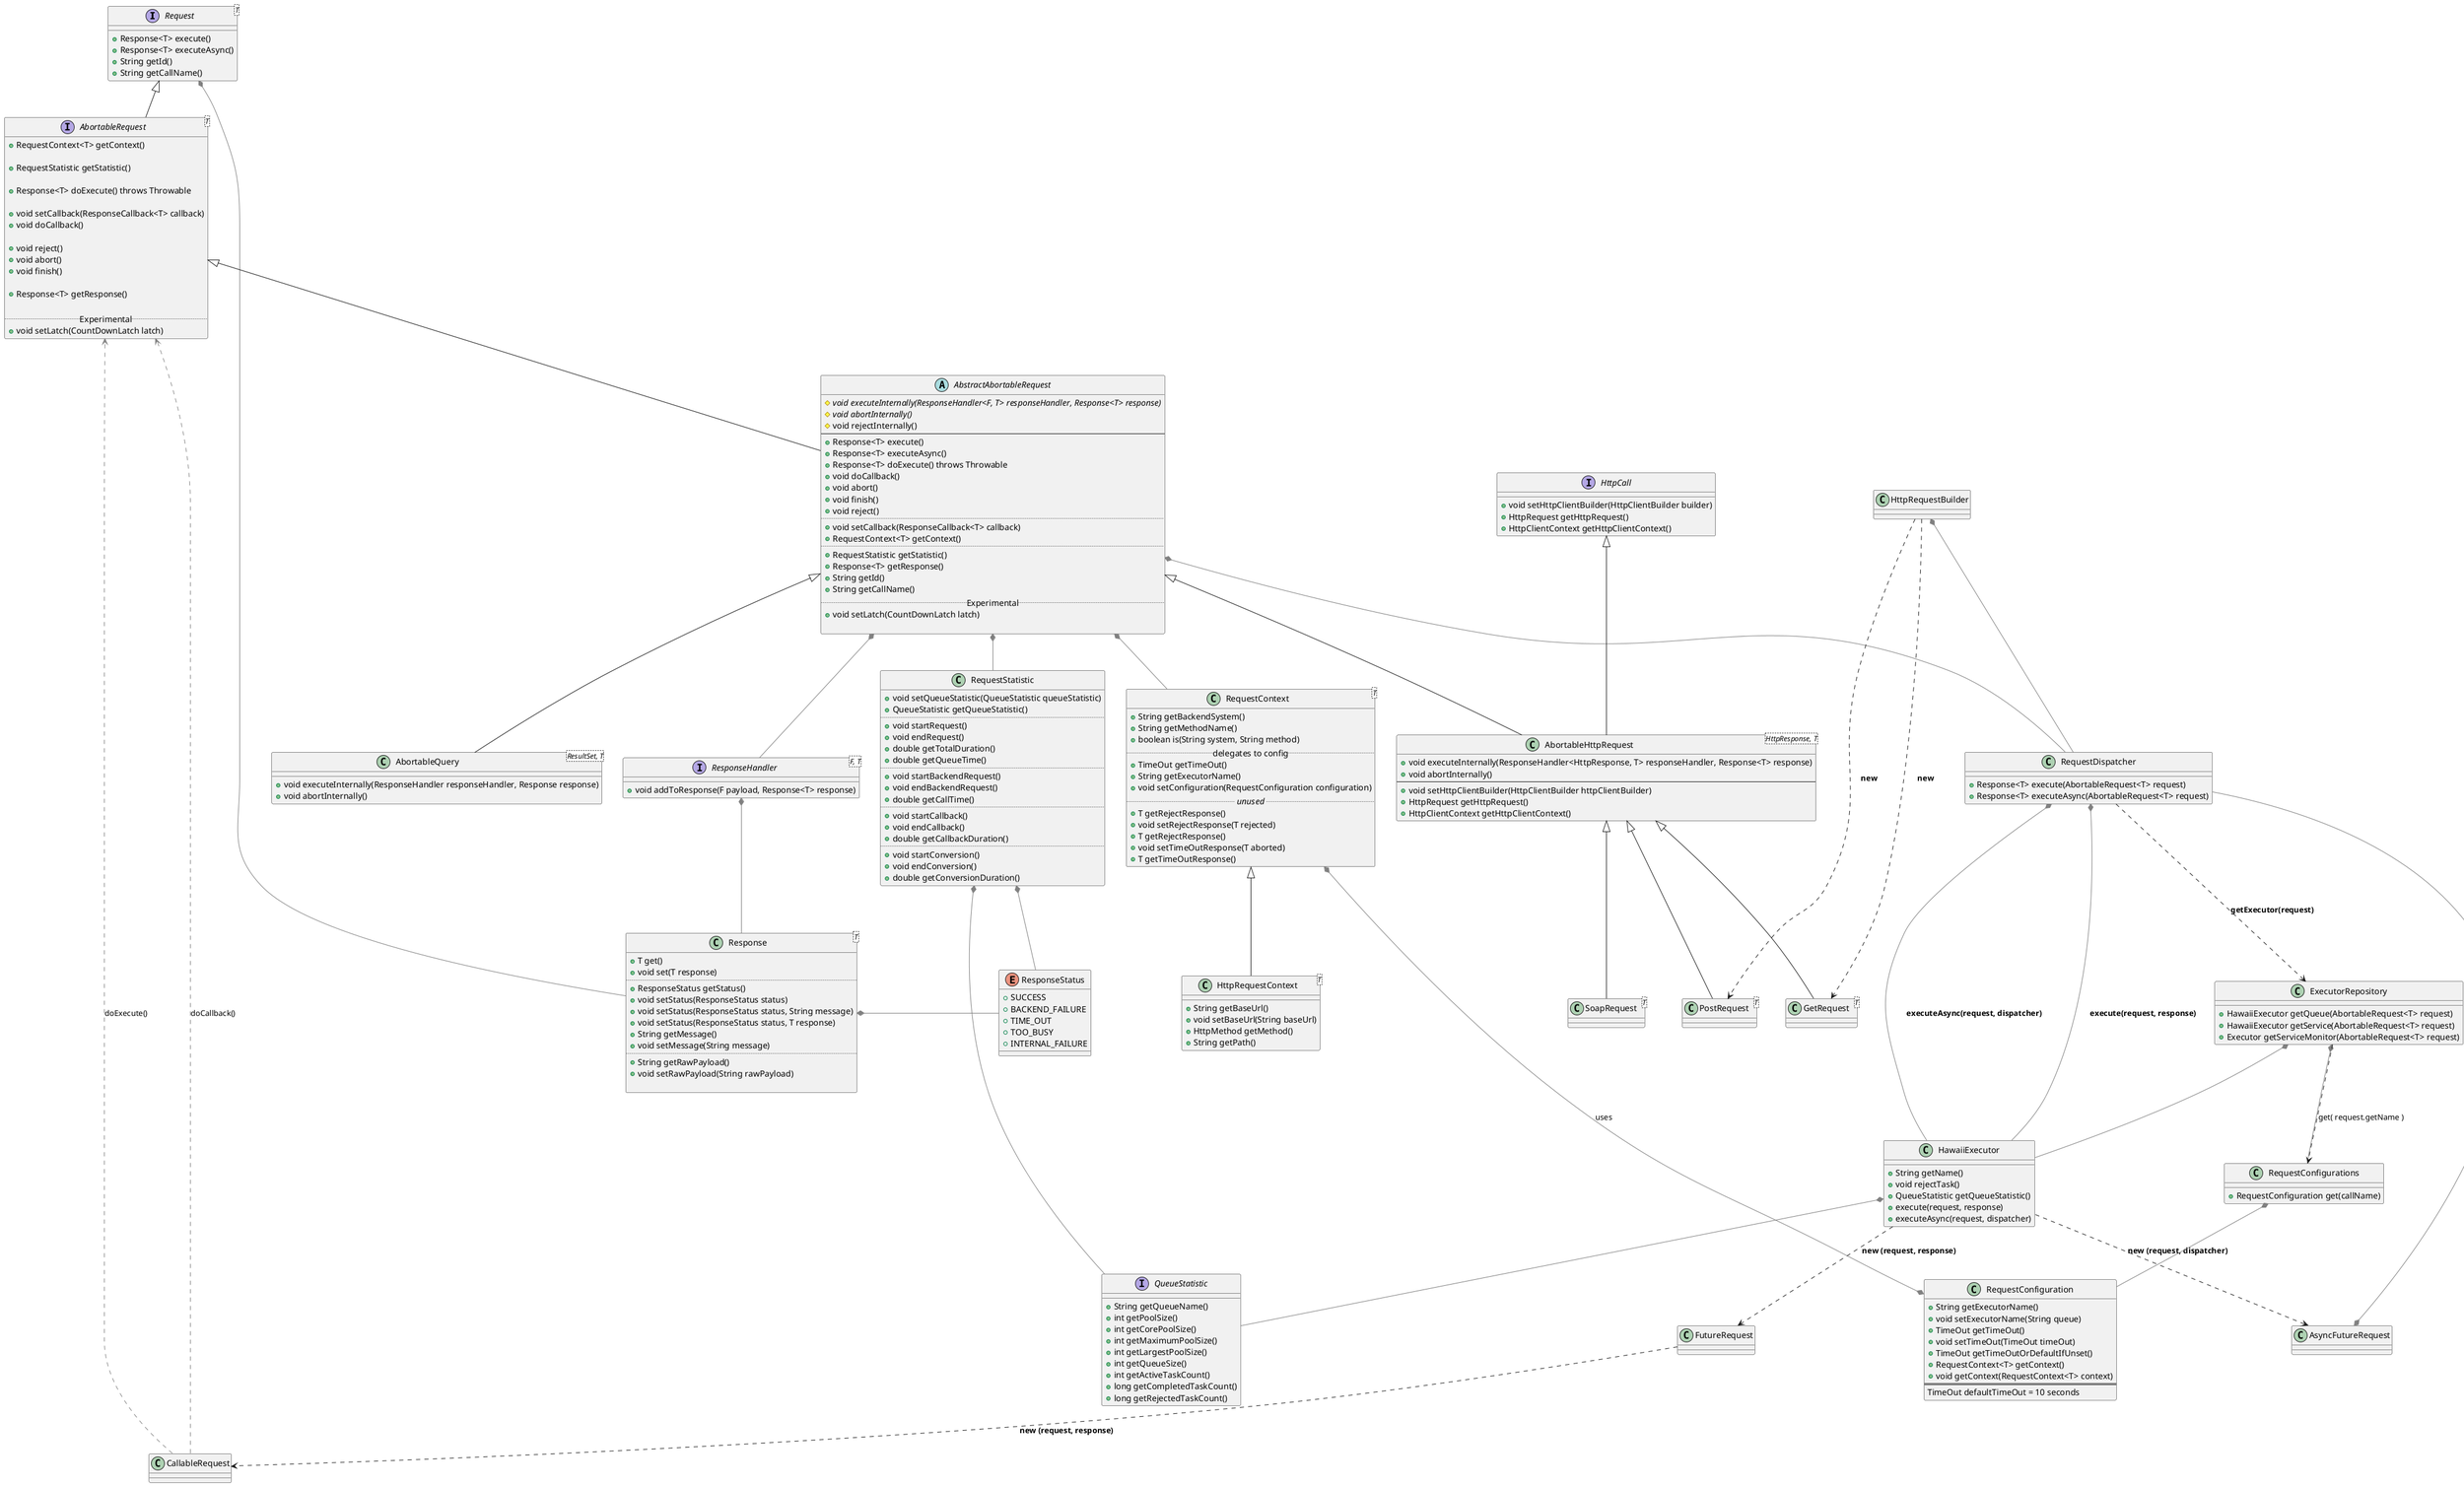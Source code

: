 @startuml

interface Request<T> {
    + Response<T> execute()
    + Response<T> executeAsync()
    + String getId()
    + String getCallName()
}
Request <|-- AbortableRequest
Request *-r[#grey]- Response

class Response<T> {
    + T get()
    + void set(T response)
    ..
    + ResponseStatus getStatus()
    + void setStatus(ResponseStatus status)
    + void setStatus(ResponseStatus status, String message)
    + void setStatus(ResponseStatus status, T response)
    + String getMessage()
    + void setMessage(String message)
    ..
    + String getRawPayload()
    + void setRawPayload(String rawPayload)

}
Response *-r[#grey]- ResponseStatus

enum ResponseStatus {
    + SUCCESS
    + BACKEND_FAILURE
    + TIME_OUT
    + TOO_BUSY
    + INTERNAL_FAILURE
}

interface ResponseHandler<F, T> {
    + void addToResponse(F payload, Response<T> response)
}
ResponseHandler *-[#grey]- Response

interface AbortableRequest<T> {
    + RequestContext<T> getContext()

    + RequestStatistic getStatistic()

    + Response<T> doExecute() throws Throwable

    + void setCallback(ResponseCallback<T> callback)
    + void doCallback()

    + void reject()
    + void abort()
    + void finish()

    + Response<T> getResponse()

    ..Experimental..
    + void setLatch(CountDownLatch latch)
}
AbortableRequest <|-- AbstractAbortableRequest


abstract class AbstractAbortableRequest {
    # {abstract} void executeInternally(ResponseHandler<F, T> responseHandler, Response<T> response)
    # {abstract} void abortInternally()
    # void rejectInternally()
    --
    + Response<T> execute()
    + Response<T> executeAsync()
    + Response<T> doExecute() throws Throwable
    + void doCallback()
    + void abort()
    + void finish()
    + void reject()
    ..
    + void setCallback(ResponseCallback<T> callback)
    + RequestContext<T> getContext()
    ..
    + RequestStatistic getStatistic()
    + Response<T> getResponse()
    + String getId()
    + String getCallName()
    ..Experimental..
    + void setLatch(CountDownLatch latch)

}
AbstractAbortableRequest <|-- AbortableHttpRequest
AbstractAbortableRequest <|-- AbortableQuery
AbstractAbortableRequest *-[#grey]- RequestContext
AbstractAbortableRequest *-[#grey]- RequestDispatcher
AbstractAbortableRequest *-[#grey]- RequestStatistic
AbstractAbortableRequest *-[#grey]- ResponseHandler

interface HttpCall {
    + void setHttpClientBuilder(HttpClientBuilder builder)
    + HttpRequest getHttpRequest()
    + HttpClientContext getHttpClientContext()
}
HttpCall <|-- AbortableHttpRequest

class AbortableHttpRequest<HttpResponse, T> {
    + void executeInternally(ResponseHandler<HttpResponse, T> responseHandler, Response<T> response)
    + void abortInternally()
    ---
    + void setHttpClientBuilder(HttpClientBuilder httpClientBuilder)
    + HttpRequest getHttpRequest()
    + HttpClientContext getHttpClientContext()
}

AbortableHttpRequest <|-- GetRequest
AbortableHttpRequest <|-- PostRequest
AbortableHttpRequest <|-- SoapRequest

class GetRequest<T> {
}

class PostRequest<T> {
}

class SoapRequest<T> {
}


class AbortableQuery<ResultSet, T> {
    + void executeInternally(ResponseHandler responseHandler, Response response)
    + void abortInternally()
}



class RequestDispatcher {
    + Response<T> execute(AbortableRequest<T> request)
    + Response<T> executeAsync(AbortableRequest<T> request)
}
RequestDispatcher ..> ExecutorRepository : <b> getExecutor(request) </b>

RequestDispatcher *-[#grey]- HawaiiExecutor : <b> execute(request, response)</b>
RequestDispatcher     *-[#grey]- HawaiiExecutor : <b> executeAsync(request, dispatcher)</b>
HawaiiExecutor ..> FutureRequest : <b> new (request, response) </b>
HawaiiExecutor ..> AsyncFutureRequest : <b>new (request, dispatcher)</b>
AsyncFutureRequest *-[#grey]- RequestDispatcher : uses

FutureRequest ..> CallableRequest : <b>new (request, response)</b>
CallableRequest .[#grey].> AbortableRequest : doExecute()
CallableRequest .[#grey].> AbortableRequest : doCallback()

class HttpRequestBuilder {
}
HttpRequestBuilder *-[#grey]- RequestDispatcher
HttpRequestBuilder ..> GetRequest : <b> new </b>
HttpRequestBuilder ..> PostRequest : <b> new </b>

class HawaiiExecutor {
    + String getName()
    + void rejectTask()
    + QueueStatistic getQueueStatistic()
    + execute(request, response)
    + executeAsync(request, dispatcher)

}
HawaiiExecutor *-[#grey]- QueueStatistic

interface QueueStatistic {
    + String getQueueName()
    + int getPoolSize()
    + int getCorePoolSize()
    + int getMaximumPoolSize()
    + int getLargestPoolSize()
    + int getQueueSize()
    + int getActiveTaskCount()
    + long getCompletedTaskCount()
    + long getRejectedTaskCount()
}
class RequestStatistic {
    + void setQueueStatistic(QueueStatistic queueStatistic)
    + QueueStatistic getQueueStatistic()
    ..
    + void startRequest()
    + void endRequest()
    + double getTotalDuration()
    + double getQueueTime()
    ..
    + void startBackendRequest()
    + void endBackendRequest()
    + double getCallTime()
    ..
    + void startCallback()
    + void endCallback()
    + double getCallbackDuration()
    ..
    + void startConversion()
    + void endConversion()
    + double getConversionDuration()
}
RequestStatistic *-[#grey]- QueueStatistic
RequestStatistic *-[#grey]- ResponseStatus

class ExecutorRepository {
    + HawaiiExecutor getQueue(AbortableRequest<T> request)
    + HawaiiExecutor getService(AbortableRequest<T> request)
    + Executor getServiceMonitor(AbortableRequest<T> request)
}
ExecutorRepository *-[#grey]- HawaiiExecutor

class RequestConfiguration {
    + String getExecutorName()
    + void setExecutorName(String queue)
    + TimeOut getTimeOut()
    + void setTimeOut(TimeOut timeOut)
    + TimeOut getTimeOutOrDefaultIfUnset()
    + RequestContext<T> getContext()
    + void getContext(RequestContext<T> context)
    ==
    TimeOut defaultTimeOut = 10 seconds
}

class RequestConfigurations {
    + RequestConfiguration get(callName)
}
RequestConfigurations *-[#grey]- RequestConfiguration
ExecutorRepository *-[#grey]- RequestConfigurations
ExecutorRepository ..> RequestConfigurations : get( request.getName )

class RequestContext<T> {
    + String getBackendSystem()
    + String getMethodName()
    + boolean is(String system, String method)
    .. delegates to config ..
    + TimeOut getTimeOut()
    + String getExecutorName()
    + void setConfiguration(RequestConfiguration configuration)
    ..<i> unused </i>..
    + T getRejectResponse()
    + void setRejectResponse(T rejected)
    + T getRejectResponse()
    + void setTimeOutResponse(T aborted)
    + T getTimeOutResponse()
}
RequestContext *-[#grey]-* RequestConfiguration : uses
RequestContext <|-- HttpRequestContext

class HttpRequestContext<T> {
    + String getBaseUrl()
    + void setBaseUrl(String baseUrl)
    + HttpMethod getMethod()
    + String getPath()
}

@enduml